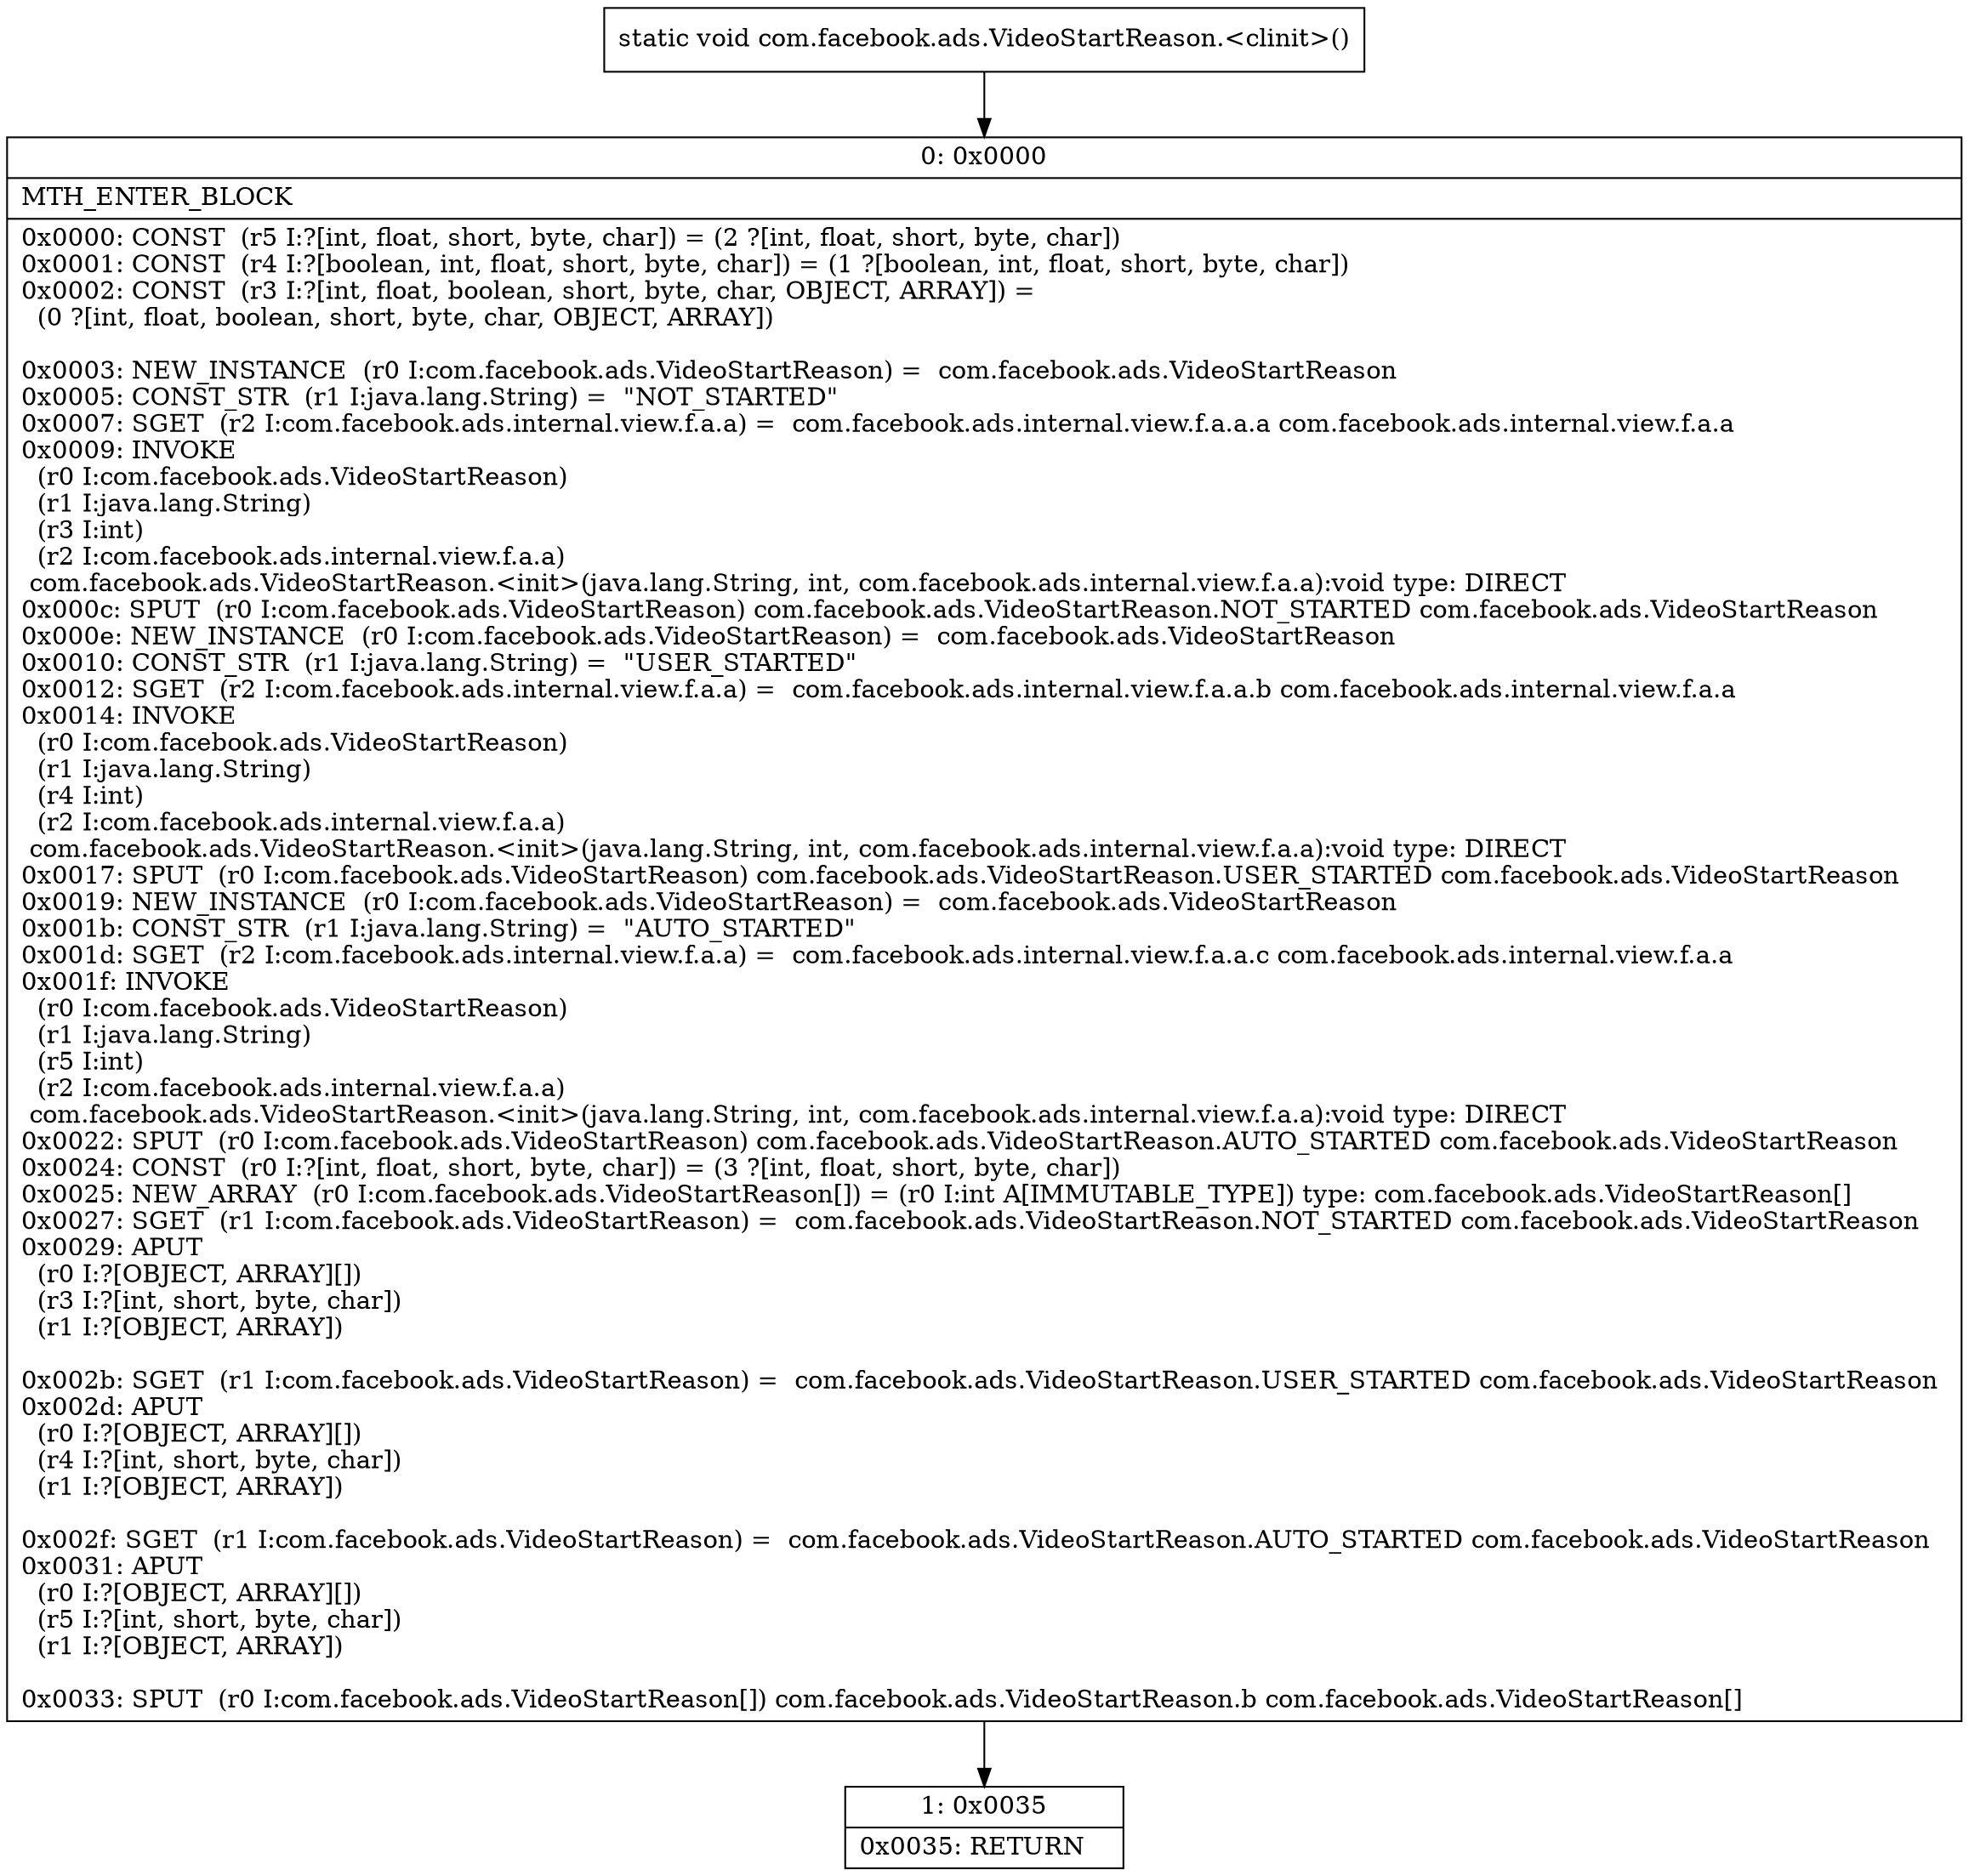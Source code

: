 digraph "CFG forcom.facebook.ads.VideoStartReason.\<clinit\>()V" {
Node_0 [shape=record,label="{0\:\ 0x0000|MTH_ENTER_BLOCK\l|0x0000: CONST  (r5 I:?[int, float, short, byte, char]) = (2 ?[int, float, short, byte, char]) \l0x0001: CONST  (r4 I:?[boolean, int, float, short, byte, char]) = (1 ?[boolean, int, float, short, byte, char]) \l0x0002: CONST  (r3 I:?[int, float, boolean, short, byte, char, OBJECT, ARRAY]) = \l  (0 ?[int, float, boolean, short, byte, char, OBJECT, ARRAY])\l \l0x0003: NEW_INSTANCE  (r0 I:com.facebook.ads.VideoStartReason) =  com.facebook.ads.VideoStartReason \l0x0005: CONST_STR  (r1 I:java.lang.String) =  \"NOT_STARTED\" \l0x0007: SGET  (r2 I:com.facebook.ads.internal.view.f.a.a) =  com.facebook.ads.internal.view.f.a.a.a com.facebook.ads.internal.view.f.a.a \l0x0009: INVOKE  \l  (r0 I:com.facebook.ads.VideoStartReason)\l  (r1 I:java.lang.String)\l  (r3 I:int)\l  (r2 I:com.facebook.ads.internal.view.f.a.a)\l com.facebook.ads.VideoStartReason.\<init\>(java.lang.String, int, com.facebook.ads.internal.view.f.a.a):void type: DIRECT \l0x000c: SPUT  (r0 I:com.facebook.ads.VideoStartReason) com.facebook.ads.VideoStartReason.NOT_STARTED com.facebook.ads.VideoStartReason \l0x000e: NEW_INSTANCE  (r0 I:com.facebook.ads.VideoStartReason) =  com.facebook.ads.VideoStartReason \l0x0010: CONST_STR  (r1 I:java.lang.String) =  \"USER_STARTED\" \l0x0012: SGET  (r2 I:com.facebook.ads.internal.view.f.a.a) =  com.facebook.ads.internal.view.f.a.a.b com.facebook.ads.internal.view.f.a.a \l0x0014: INVOKE  \l  (r0 I:com.facebook.ads.VideoStartReason)\l  (r1 I:java.lang.String)\l  (r4 I:int)\l  (r2 I:com.facebook.ads.internal.view.f.a.a)\l com.facebook.ads.VideoStartReason.\<init\>(java.lang.String, int, com.facebook.ads.internal.view.f.a.a):void type: DIRECT \l0x0017: SPUT  (r0 I:com.facebook.ads.VideoStartReason) com.facebook.ads.VideoStartReason.USER_STARTED com.facebook.ads.VideoStartReason \l0x0019: NEW_INSTANCE  (r0 I:com.facebook.ads.VideoStartReason) =  com.facebook.ads.VideoStartReason \l0x001b: CONST_STR  (r1 I:java.lang.String) =  \"AUTO_STARTED\" \l0x001d: SGET  (r2 I:com.facebook.ads.internal.view.f.a.a) =  com.facebook.ads.internal.view.f.a.a.c com.facebook.ads.internal.view.f.a.a \l0x001f: INVOKE  \l  (r0 I:com.facebook.ads.VideoStartReason)\l  (r1 I:java.lang.String)\l  (r5 I:int)\l  (r2 I:com.facebook.ads.internal.view.f.a.a)\l com.facebook.ads.VideoStartReason.\<init\>(java.lang.String, int, com.facebook.ads.internal.view.f.a.a):void type: DIRECT \l0x0022: SPUT  (r0 I:com.facebook.ads.VideoStartReason) com.facebook.ads.VideoStartReason.AUTO_STARTED com.facebook.ads.VideoStartReason \l0x0024: CONST  (r0 I:?[int, float, short, byte, char]) = (3 ?[int, float, short, byte, char]) \l0x0025: NEW_ARRAY  (r0 I:com.facebook.ads.VideoStartReason[]) = (r0 I:int A[IMMUTABLE_TYPE]) type: com.facebook.ads.VideoStartReason[] \l0x0027: SGET  (r1 I:com.facebook.ads.VideoStartReason) =  com.facebook.ads.VideoStartReason.NOT_STARTED com.facebook.ads.VideoStartReason \l0x0029: APUT  \l  (r0 I:?[OBJECT, ARRAY][])\l  (r3 I:?[int, short, byte, char])\l  (r1 I:?[OBJECT, ARRAY])\l \l0x002b: SGET  (r1 I:com.facebook.ads.VideoStartReason) =  com.facebook.ads.VideoStartReason.USER_STARTED com.facebook.ads.VideoStartReason \l0x002d: APUT  \l  (r0 I:?[OBJECT, ARRAY][])\l  (r4 I:?[int, short, byte, char])\l  (r1 I:?[OBJECT, ARRAY])\l \l0x002f: SGET  (r1 I:com.facebook.ads.VideoStartReason) =  com.facebook.ads.VideoStartReason.AUTO_STARTED com.facebook.ads.VideoStartReason \l0x0031: APUT  \l  (r0 I:?[OBJECT, ARRAY][])\l  (r5 I:?[int, short, byte, char])\l  (r1 I:?[OBJECT, ARRAY])\l \l0x0033: SPUT  (r0 I:com.facebook.ads.VideoStartReason[]) com.facebook.ads.VideoStartReason.b com.facebook.ads.VideoStartReason[] \l}"];
Node_1 [shape=record,label="{1\:\ 0x0035|0x0035: RETURN   \l}"];
MethodNode[shape=record,label="{static void com.facebook.ads.VideoStartReason.\<clinit\>() }"];
MethodNode -> Node_0;
Node_0 -> Node_1;
}

